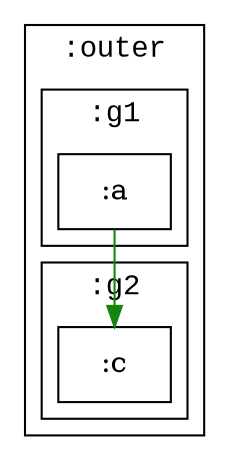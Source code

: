 digraph D {
    subgraph cluster_node1 { /* :outer */
        label=":outer";
        shape="rectangle";
        fontname="Courier New";
        
        subgraph cluster_node2 { /* :g1 */
            label=":g1";
            shape="rectangle";
            fontname="Courier New";
            
            node3 [shape="rectangle",label=":a"]
        }
        subgraph cluster_node4 { /* :g2 */
            label=":g2";
            shape="rectangle";
            fontname="Courier New";
            
            node5 [shape="rectangle",label=":c"]
        }
    }
    
    node3 -> node5 [color="#158510",]
}
